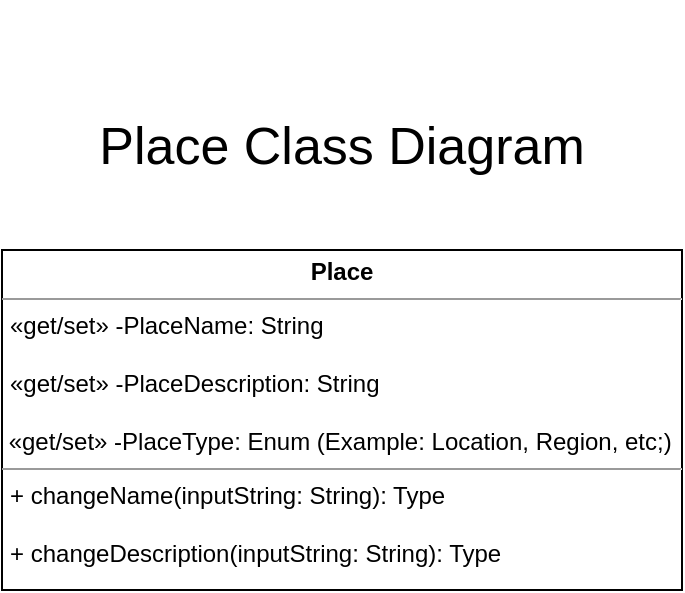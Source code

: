 <mxfile version="20.6.2" type="device"><diagram id="SQiGQrCbUdoOv4r1KRgC" name="Page-1"><mxGraphModel dx="687" dy="1484" grid="1" gridSize="10" guides="1" tooltips="1" connect="1" arrows="1" fold="1" page="1" pageScale="1" pageWidth="850" pageHeight="1100" math="0" shadow="0"><root><mxCell id="0"/><mxCell id="1" parent="0"/><mxCell id="0EkbofoQN2zWNYEsnvdf-2" value="&lt;p style=&quot;margin:0px;margin-top:4px;text-align:center;&quot;&gt;&lt;b&gt;Place&lt;/b&gt;&lt;/p&gt;&lt;hr size=&quot;1&quot;&gt;&lt;p style=&quot;margin:0px;margin-left:4px;&quot;&gt;«get/set» -PlaceName: String&lt;/p&gt;&lt;p style=&quot;margin:0px;margin-left:4px;&quot;&gt;&lt;br&gt;&lt;/p&gt;&lt;p style=&quot;margin:0px;margin-left:4px;&quot;&gt;&lt;span style=&quot;background-color: initial;&quot;&gt;«get/set»&amp;nbsp;&lt;/span&gt;-PlaceDescription: String&lt;/p&gt;&lt;div&gt;&lt;br&gt;&lt;/div&gt;&lt;div&gt;&lt;span style=&quot;background-color: initial;&quot;&gt;&amp;nbsp;«get/set»&amp;nbsp;&lt;/span&gt;-PlaceType: Enum (Example: Location, Region, etc;)&lt;/div&gt;&lt;hr size=&quot;1&quot;&gt;&lt;p style=&quot;margin:0px;margin-left:4px;&quot;&gt;+ changeName(inputString: String): Type&lt;/p&gt;&lt;p style=&quot;margin:0px;margin-left:4px;&quot;&gt;&lt;br&gt;&lt;/p&gt;&lt;p style=&quot;margin:0px;margin-left:4px;&quot;&gt;+ changeDescription(inputString: String): Type&lt;/p&gt;" style="verticalAlign=top;align=left;overflow=fill;fontSize=12;fontFamily=Helvetica;html=1;" vertex="1" parent="1"><mxGeometry x="265" y="-20" width="340" height="170" as="geometry"/></mxCell><mxCell id="0EkbofoQN2zWNYEsnvdf-4" value="&lt;font style=&quot;font-size: 26px;&quot;&gt;Place Class Diagram&lt;/font&gt;" style="text;html=1;strokeColor=none;fillColor=none;align=center;verticalAlign=middle;whiteSpace=wrap;rounded=0;" vertex="1" parent="1"><mxGeometry x="290" y="-145" width="290" height="145" as="geometry"/></mxCell></root></mxGraphModel></diagram></mxfile>